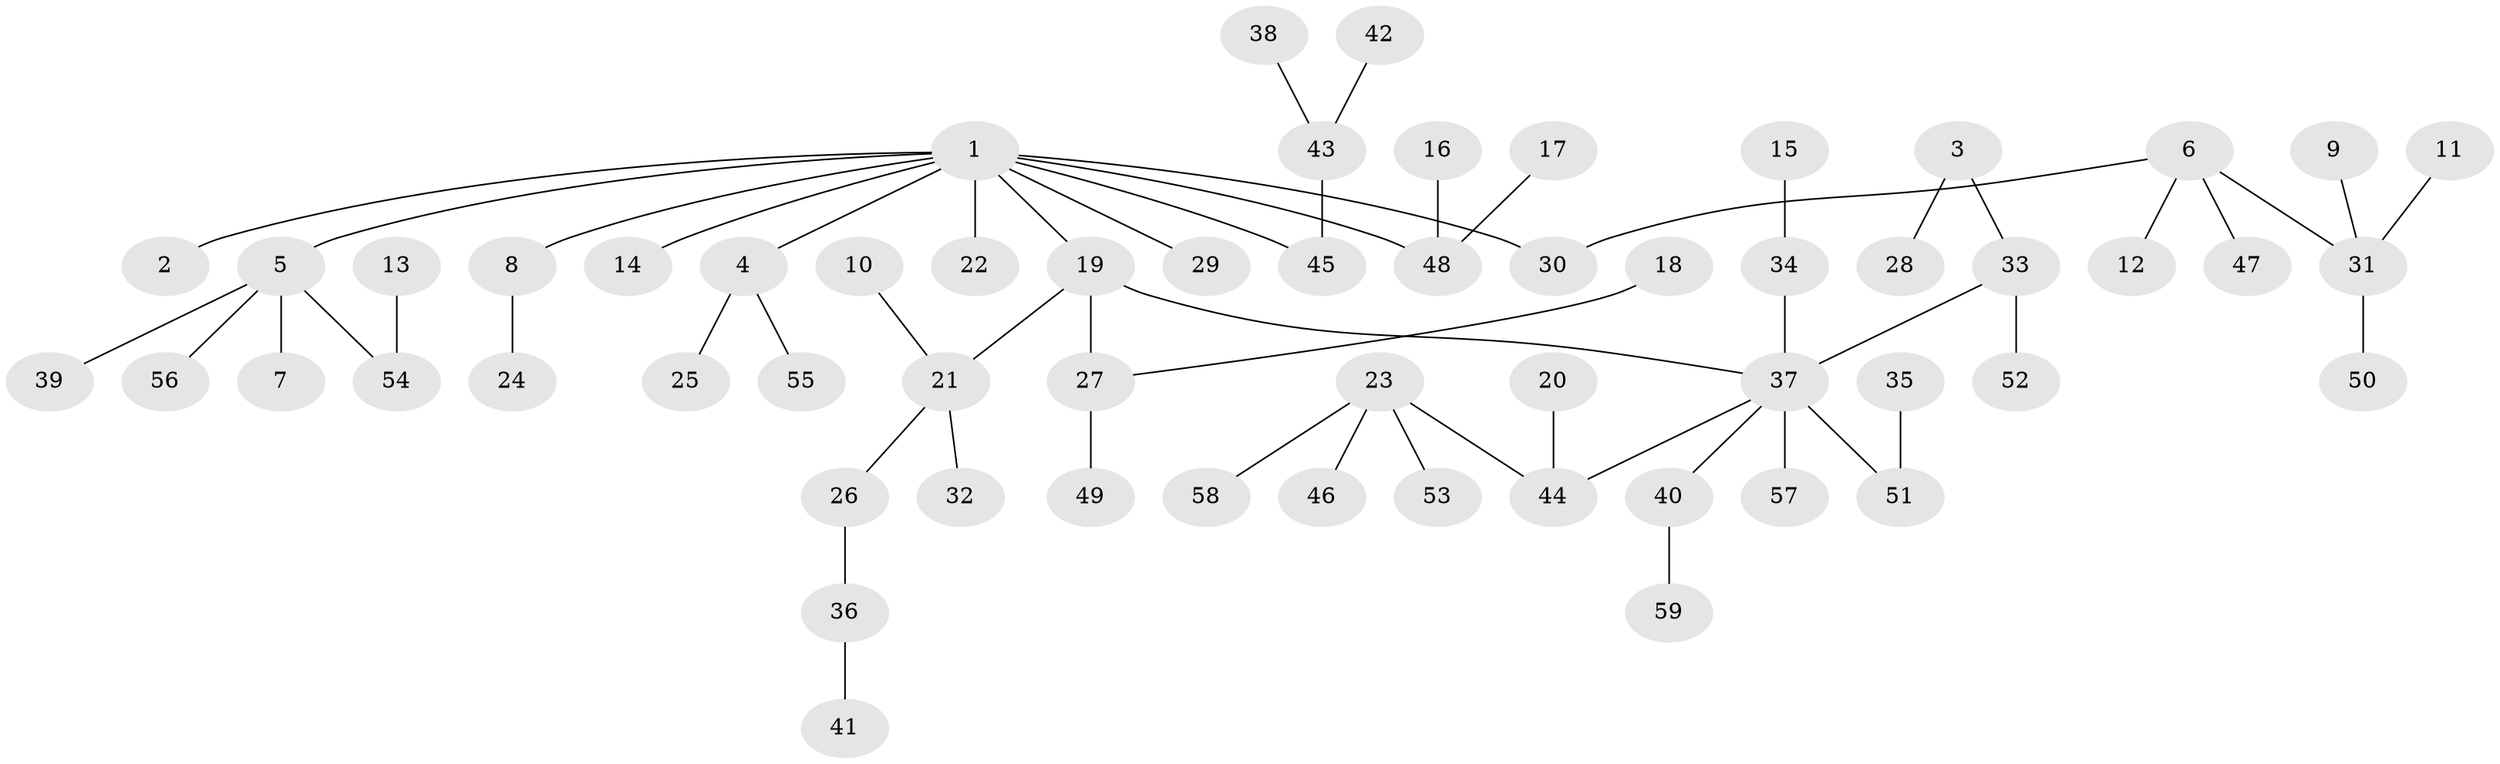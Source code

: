 // original degree distribution, {6: 0.00847457627118644, 2: 0.2711864406779661, 4: 0.07627118644067797, 5: 0.05084745762711865, 3: 0.11864406779661017, 1: 0.4745762711864407}
// Generated by graph-tools (version 1.1) at 2025/26/03/09/25 03:26:28]
// undirected, 59 vertices, 58 edges
graph export_dot {
graph [start="1"]
  node [color=gray90,style=filled];
  1;
  2;
  3;
  4;
  5;
  6;
  7;
  8;
  9;
  10;
  11;
  12;
  13;
  14;
  15;
  16;
  17;
  18;
  19;
  20;
  21;
  22;
  23;
  24;
  25;
  26;
  27;
  28;
  29;
  30;
  31;
  32;
  33;
  34;
  35;
  36;
  37;
  38;
  39;
  40;
  41;
  42;
  43;
  44;
  45;
  46;
  47;
  48;
  49;
  50;
  51;
  52;
  53;
  54;
  55;
  56;
  57;
  58;
  59;
  1 -- 2 [weight=1.0];
  1 -- 4 [weight=1.0];
  1 -- 5 [weight=1.0];
  1 -- 8 [weight=1.0];
  1 -- 14 [weight=1.0];
  1 -- 19 [weight=1.0];
  1 -- 22 [weight=1.0];
  1 -- 29 [weight=1.0];
  1 -- 30 [weight=1.0];
  1 -- 45 [weight=1.0];
  1 -- 48 [weight=1.0];
  3 -- 28 [weight=1.0];
  3 -- 33 [weight=1.0];
  4 -- 25 [weight=1.0];
  4 -- 55 [weight=1.0];
  5 -- 7 [weight=1.0];
  5 -- 39 [weight=1.0];
  5 -- 54 [weight=1.0];
  5 -- 56 [weight=1.0];
  6 -- 12 [weight=1.0];
  6 -- 30 [weight=1.0];
  6 -- 31 [weight=1.0];
  6 -- 47 [weight=1.0];
  8 -- 24 [weight=1.0];
  9 -- 31 [weight=1.0];
  10 -- 21 [weight=1.0];
  11 -- 31 [weight=1.0];
  13 -- 54 [weight=1.0];
  15 -- 34 [weight=1.0];
  16 -- 48 [weight=1.0];
  17 -- 48 [weight=1.0];
  18 -- 27 [weight=1.0];
  19 -- 21 [weight=1.0];
  19 -- 27 [weight=1.0];
  19 -- 37 [weight=1.0];
  20 -- 44 [weight=1.0];
  21 -- 26 [weight=1.0];
  21 -- 32 [weight=1.0];
  23 -- 44 [weight=1.0];
  23 -- 46 [weight=1.0];
  23 -- 53 [weight=1.0];
  23 -- 58 [weight=1.0];
  26 -- 36 [weight=1.0];
  27 -- 49 [weight=1.0];
  31 -- 50 [weight=1.0];
  33 -- 37 [weight=1.0];
  33 -- 52 [weight=1.0];
  34 -- 37 [weight=1.0];
  35 -- 51 [weight=1.0];
  36 -- 41 [weight=1.0];
  37 -- 40 [weight=1.0];
  37 -- 44 [weight=1.0];
  37 -- 51 [weight=1.0];
  37 -- 57 [weight=1.0];
  38 -- 43 [weight=1.0];
  40 -- 59 [weight=1.0];
  42 -- 43 [weight=1.0];
  43 -- 45 [weight=1.0];
}
